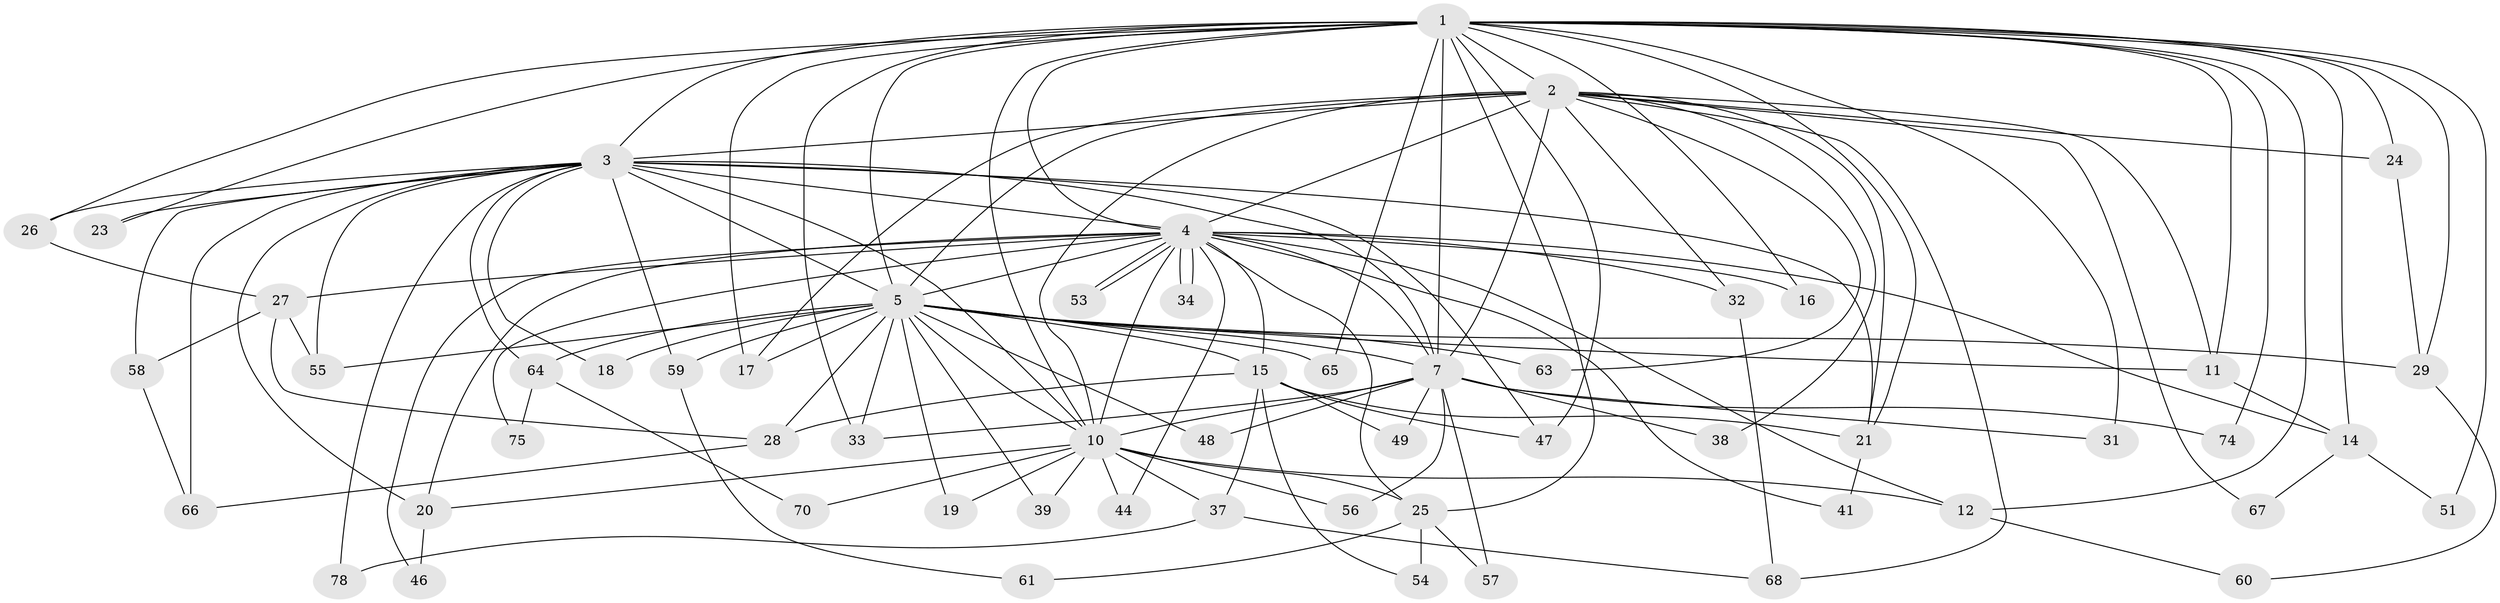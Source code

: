 // Generated by graph-tools (version 1.1) at 2025/51/02/27/25 19:51:42]
// undirected, 57 vertices, 136 edges
graph export_dot {
graph [start="1"]
  node [color=gray90,style=filled];
  1 [super="+8"];
  2 [super="+9"];
  3 [super="+81"];
  4 [super="+30"];
  5 [super="+6"];
  7 [super="+77"];
  10 [super="+13"];
  11 [super="+42"];
  12 [super="+36"];
  14 [super="+22"];
  15 [super="+69"];
  16;
  17 [super="+52"];
  18;
  19;
  20 [super="+35"];
  21 [super="+45"];
  23;
  24 [super="+72"];
  25 [super="+50"];
  26;
  27 [super="+40"];
  28;
  29 [super="+76"];
  31;
  32;
  33 [super="+43"];
  34;
  37;
  38;
  39;
  41;
  44;
  46;
  47 [super="+62"];
  48;
  49;
  51;
  53;
  54 [super="+73"];
  55 [super="+79"];
  56;
  57;
  58 [super="+80"];
  59;
  60;
  61;
  63;
  64;
  65;
  66;
  67;
  68 [super="+71"];
  70;
  74;
  75;
  78;
  1 -- 2 [weight=4];
  1 -- 3 [weight=2];
  1 -- 4 [weight=2];
  1 -- 5 [weight=4];
  1 -- 7 [weight=2];
  1 -- 10 [weight=2];
  1 -- 11;
  1 -- 24 [weight=2];
  1 -- 26;
  1 -- 47;
  1 -- 51;
  1 -- 65;
  1 -- 74;
  1 -- 16;
  1 -- 17;
  1 -- 21;
  1 -- 23;
  1 -- 25;
  1 -- 29;
  1 -- 31;
  1 -- 33;
  1 -- 14;
  1 -- 12;
  2 -- 3 [weight=2];
  2 -- 4 [weight=2];
  2 -- 5 [weight=4];
  2 -- 7 [weight=2];
  2 -- 10 [weight=3];
  2 -- 21;
  2 -- 32;
  2 -- 38;
  2 -- 67;
  2 -- 24;
  2 -- 63;
  2 -- 68;
  2 -- 11;
  2 -- 17;
  3 -- 4;
  3 -- 5 [weight=2];
  3 -- 7;
  3 -- 10;
  3 -- 18;
  3 -- 20 [weight=2];
  3 -- 23;
  3 -- 26;
  3 -- 55;
  3 -- 58;
  3 -- 59;
  3 -- 64;
  3 -- 66;
  3 -- 78;
  3 -- 47;
  3 -- 21;
  4 -- 5 [weight=2];
  4 -- 7;
  4 -- 10;
  4 -- 12;
  4 -- 14;
  4 -- 15 [weight=2];
  4 -- 16;
  4 -- 20;
  4 -- 27;
  4 -- 32;
  4 -- 34;
  4 -- 34;
  4 -- 41;
  4 -- 44;
  4 -- 46;
  4 -- 53;
  4 -- 53;
  4 -- 75;
  4 -- 25;
  5 -- 7 [weight=2];
  5 -- 10 [weight=2];
  5 -- 18;
  5 -- 59;
  5 -- 63;
  5 -- 64;
  5 -- 65;
  5 -- 11;
  5 -- 15;
  5 -- 17;
  5 -- 19;
  5 -- 28;
  5 -- 33;
  5 -- 39;
  5 -- 48;
  5 -- 29;
  5 -- 55;
  7 -- 10;
  7 -- 31;
  7 -- 33;
  7 -- 38;
  7 -- 48;
  7 -- 49;
  7 -- 56;
  7 -- 57;
  7 -- 74;
  10 -- 12;
  10 -- 19;
  10 -- 37;
  10 -- 39;
  10 -- 44;
  10 -- 56;
  10 -- 70;
  10 -- 20;
  10 -- 25;
  11 -- 14;
  12 -- 60;
  14 -- 67;
  14 -- 51;
  15 -- 28;
  15 -- 37;
  15 -- 47;
  15 -- 49;
  15 -- 21;
  15 -- 54;
  20 -- 46;
  21 -- 41;
  24 -- 29;
  25 -- 54 [weight=2];
  25 -- 57;
  25 -- 61;
  26 -- 27;
  27 -- 58;
  27 -- 28;
  27 -- 55;
  28 -- 66;
  29 -- 60;
  32 -- 68;
  37 -- 68;
  37 -- 78;
  58 -- 66;
  59 -- 61;
  64 -- 70;
  64 -- 75;
}
